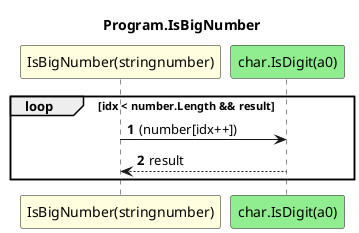 @startuml Program.IsBigNumber
title Program.IsBigNumber
participant "IsBigNumber(stringnumber)" as IsBigNumber_p0 #LightYellow
participant "char.IsDigit(a0)" as char_IsDigit_a0 #LightGreen
autonumber
loop idx < number.Length && result
    IsBigNumber_p0 -> char_IsDigit_a0 : (number[idx++])
    char_IsDigit_a0 --> IsBigNumber_p0 : result
end
@enduml
